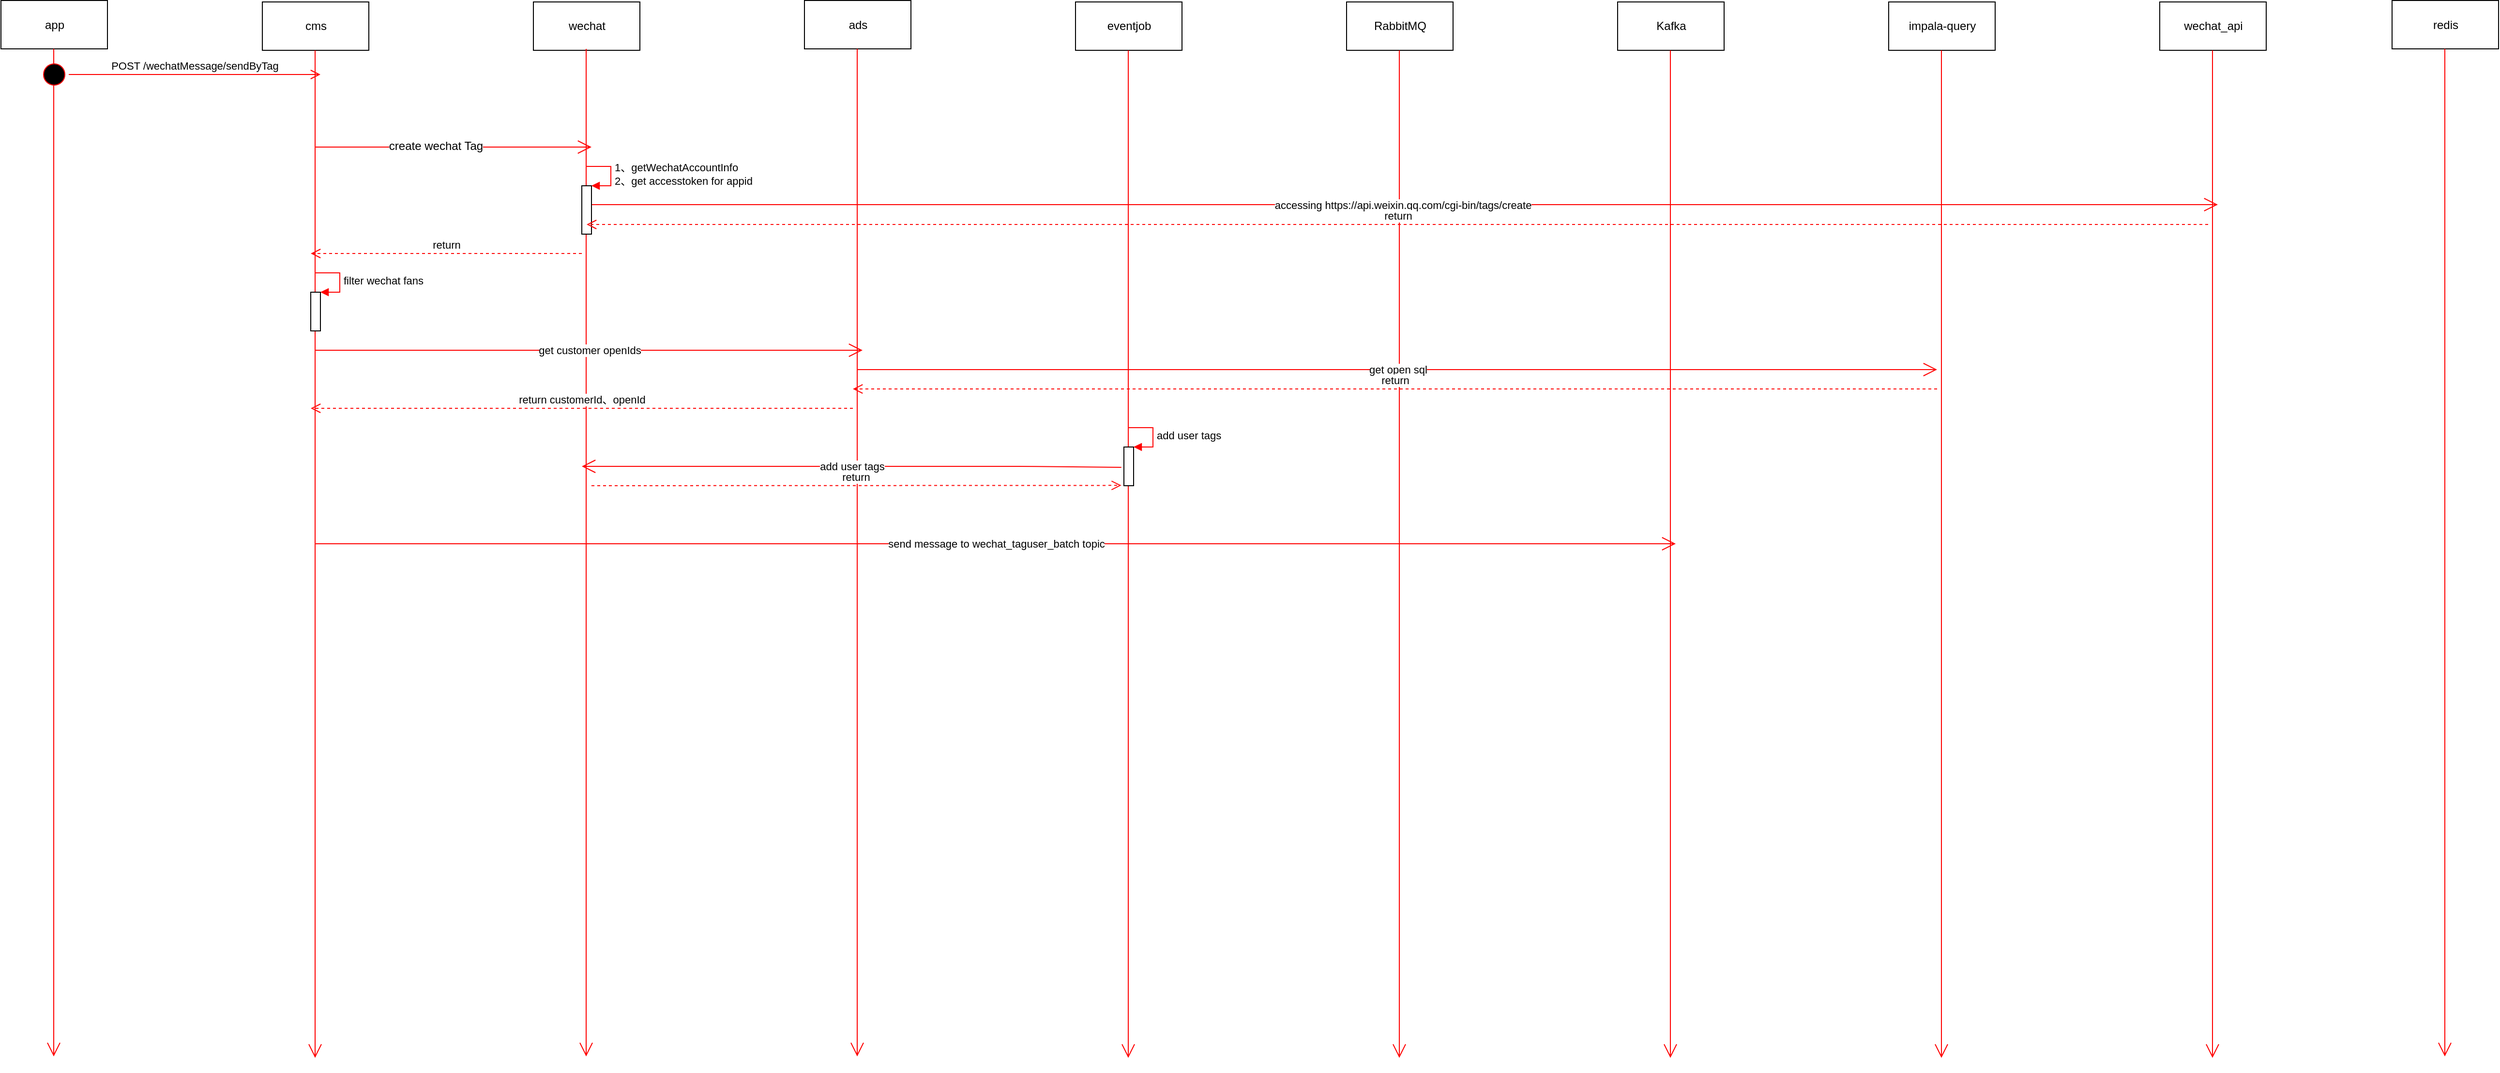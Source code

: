 <mxfile version="10.8.0" type="github"><diagram id="kld86gacnCC5mHnW3oDl" name="Page-1"><mxGraphModel dx="2158" dy="731" grid="1" gridSize="10" guides="1" tooltips="1" connect="1" arrows="1" fold="1" page="1" pageScale="1" pageWidth="827" pageHeight="1169" math="0" shadow="0"><root><mxCell id="0"/><mxCell id="1" parent="0"/><mxCell id="31YIuGjKy6aS0G4yxsBq-1" value="cms" style="html=1;" parent="1" vertex="1"><mxGeometry x="40" y="40" width="110" height="50" as="geometry"/></mxCell><mxCell id="31YIuGjKy6aS0G4yxsBq-2" value="" style="endArrow=open;endFill=1;endSize=12;html=1;strokeColor=#FF0000;" parent="1" edge="1"><mxGeometry width="160" relative="1" as="geometry"><mxPoint x="94.5" y="90" as="sourcePoint"/><mxPoint x="94.5" y="1131.333" as="targetPoint"/></mxGeometry></mxCell><mxCell id="31YIuGjKy6aS0G4yxsBq-3" value="wechat" style="html=1;" parent="1" vertex="1"><mxGeometry x="320" y="40" width="110" height="50" as="geometry"/></mxCell><mxCell id="31YIuGjKy6aS0G4yxsBq-4" value="" style="endArrow=open;endFill=1;endSize=12;html=1;strokeColor=#FF0000;" parent="1" edge="1"><mxGeometry width="160" relative="1" as="geometry"><mxPoint x="374.5" y="88.5" as="sourcePoint"/><mxPoint x="374.5" y="1129.833" as="targetPoint"/></mxGeometry></mxCell><mxCell id="31YIuGjKy6aS0G4yxsBq-5" value="ads" style="html=1;" parent="1" vertex="1"><mxGeometry x="600" y="38.5" width="110" height="50" as="geometry"/></mxCell><mxCell id="31YIuGjKy6aS0G4yxsBq-6" value="" style="endArrow=open;endFill=1;endSize=12;html=1;strokeColor=#FF0000;" parent="1" edge="1"><mxGeometry width="160" relative="1" as="geometry"><mxPoint x="654.5" y="88.5" as="sourcePoint"/><mxPoint x="654.5" y="1129.833" as="targetPoint"/></mxGeometry></mxCell><mxCell id="31YIuGjKy6aS0G4yxsBq-7" value="eventjob" style="html=1;" parent="1" vertex="1"><mxGeometry x="880" y="40" width="110" height="50" as="geometry"/></mxCell><mxCell id="31YIuGjKy6aS0G4yxsBq-8" value="" style="endArrow=open;endFill=1;endSize=12;html=1;strokeColor=#FF0000;" parent="1" edge="1"><mxGeometry width="160" relative="1" as="geometry"><mxPoint x="934.5" y="90" as="sourcePoint"/><mxPoint x="934.5" y="1131.333" as="targetPoint"/></mxGeometry></mxCell><mxCell id="31YIuGjKy6aS0G4yxsBq-9" value="RabbitMQ" style="html=1;" parent="1" vertex="1"><mxGeometry x="1160" y="40" width="110" height="50" as="geometry"/></mxCell><mxCell id="31YIuGjKy6aS0G4yxsBq-10" value="" style="endArrow=open;endFill=1;endSize=12;html=1;strokeColor=#FF0000;" parent="1" edge="1"><mxGeometry width="160" relative="1" as="geometry"><mxPoint x="1214.5" y="90" as="sourcePoint"/><mxPoint x="1214.5" y="1131.333" as="targetPoint"/></mxGeometry></mxCell><mxCell id="31YIuGjKy6aS0G4yxsBq-11" value="Kafka" style="html=1;" parent="1" vertex="1"><mxGeometry x="1440" y="40" width="110" height="50" as="geometry"/></mxCell><mxCell id="31YIuGjKy6aS0G4yxsBq-12" value="" style="endArrow=open;endFill=1;endSize=12;html=1;strokeColor=#FF0000;" parent="1" edge="1"><mxGeometry width="160" relative="1" as="geometry"><mxPoint x="1494.5" y="90" as="sourcePoint"/><mxPoint x="1494.5" y="1131.333" as="targetPoint"/></mxGeometry></mxCell><mxCell id="FS5D8sme2POOOL8eFFUt-1" value="impala-query" style="html=1;" vertex="1" parent="1"><mxGeometry x="1720" y="40" width="110" height="50" as="geometry"/></mxCell><mxCell id="FS5D8sme2POOOL8eFFUt-2" value="" style="endArrow=open;endFill=1;endSize=12;html=1;strokeColor=#FF0000;" edge="1" parent="1"><mxGeometry width="160" relative="1" as="geometry"><mxPoint x="1774.5" y="90" as="sourcePoint"/><mxPoint x="1774.5" y="1131.333" as="targetPoint"/></mxGeometry></mxCell><mxCell id="FS5D8sme2POOOL8eFFUt-9" value="" style="endArrow=open;endFill=1;endSize=12;html=1;strokeColor=#FF0000;" edge="1" parent="1"><mxGeometry width="160" relative="1" as="geometry"><mxPoint x="95" y="190" as="sourcePoint"/><mxPoint x="380" y="190" as="targetPoint"/></mxGeometry></mxCell><mxCell id="FS5D8sme2POOOL8eFFUt-10" value="&lt;span&gt;create wechat Tag&lt;/span&gt;" style="text;html=1;resizable=0;points=[];align=center;verticalAlign=middle;labelBackgroundColor=#ffffff;" vertex="1" connectable="0" parent="FS5D8sme2POOOL8eFFUt-9"><mxGeometry x="-0.13" y="1" relative="1" as="geometry"><mxPoint as="offset"/></mxGeometry></mxCell><mxCell id="FS5D8sme2POOOL8eFFUt-11" value="wechat_api" style="html=1;" vertex="1" parent="1"><mxGeometry x="2000" y="40" width="110" height="50" as="geometry"/></mxCell><mxCell id="FS5D8sme2POOOL8eFFUt-12" value="" style="endArrow=open;endFill=1;endSize=12;html=1;strokeColor=#FF0000;" edge="1" parent="1"><mxGeometry width="160" relative="1" as="geometry"><mxPoint x="2054.5" y="90" as="sourcePoint"/><mxPoint x="2054.5" y="1131.333" as="targetPoint"/></mxGeometry></mxCell><mxCell id="FS5D8sme2POOOL8eFFUt-13" value="&lt;span&gt;accessing https://api.weixin.qq.com/cgi-bin/tags/create&lt;/span&gt;" style="endArrow=open;endFill=1;endSize=12;html=1;strokeColor=#FF0000;" edge="1" parent="1"><mxGeometry width="160" relative="1" as="geometry"><mxPoint x="375" y="249.5" as="sourcePoint"/><mxPoint x="2060" y="249.5" as="targetPoint"/></mxGeometry></mxCell><mxCell id="FS5D8sme2POOOL8eFFUt-14" value="" style="html=1;points=[];perimeter=orthogonalPerimeter;" vertex="1" parent="1"><mxGeometry x="370" y="230" width="10" height="50" as="geometry"/></mxCell><mxCell id="FS5D8sme2POOOL8eFFUt-15" value="1、&lt;span&gt;getWechatAccountInfo&lt;/span&gt;&lt;br&gt;2、get accesstoken for appid" style="edgeStyle=orthogonalEdgeStyle;html=1;align=left;spacingLeft=2;endArrow=block;rounded=0;entryX=1;entryY=0;strokeColor=#FF0000;" edge="1" target="FS5D8sme2POOOL8eFFUt-14" parent="1"><mxGeometry relative="1" as="geometry"><mxPoint x="375" y="210" as="sourcePoint"/><Array as="points"><mxPoint x="400" y="210"/></Array></mxGeometry></mxCell><mxCell id="FS5D8sme2POOOL8eFFUt-17" value="return" style="html=1;verticalAlign=bottom;endArrow=open;dashed=1;endSize=8;strokeColor=#FF0000;" edge="1" parent="1"><mxGeometry relative="1" as="geometry"><mxPoint x="2050" y="270" as="sourcePoint"/><mxPoint x="375" y="270" as="targetPoint"/><Array as="points"><mxPoint x="430" y="270"/></Array></mxGeometry></mxCell><mxCell id="FS5D8sme2POOOL8eFFUt-18" value="return" style="html=1;verticalAlign=bottom;endArrow=open;dashed=1;endSize=8;strokeColor=#FF0000;" edge="1" parent="1"><mxGeometry relative="1" as="geometry"><mxPoint x="370" y="300" as="sourcePoint"/><mxPoint x="90" y="300" as="targetPoint"/></mxGeometry></mxCell><mxCell id="FS5D8sme2POOOL8eFFUt-19" value="app" style="html=1;" vertex="1" parent="1"><mxGeometry x="-230" y="38.5" width="110" height="50" as="geometry"/></mxCell><mxCell id="FS5D8sme2POOOL8eFFUt-20" value="" style="endArrow=open;endFill=1;endSize=12;html=1;strokeColor=#FF0000;" edge="1" parent="1"><mxGeometry width="160" relative="1" as="geometry"><mxPoint x="-175.5" y="88.5" as="sourcePoint"/><mxPoint x="-175.5" y="1129.833" as="targetPoint"/></mxGeometry></mxCell><mxCell id="FS5D8sme2POOOL8eFFUt-25" value="" style="ellipse;html=1;shape=startState;fillColor=#000000;strokeColor=#ff0000;" vertex="1" parent="1"><mxGeometry x="-190" y="100" width="30" height="30" as="geometry"/></mxCell><mxCell id="FS5D8sme2POOOL8eFFUt-26" value="&lt;span&gt;POST /wechatMessage/sendByTag&lt;/span&gt;" style="edgeStyle=orthogonalEdgeStyle;html=1;verticalAlign=bottom;endArrow=open;endSize=8;strokeColor=#ff0000;" edge="1" source="FS5D8sme2POOOL8eFFUt-25" parent="1"><mxGeometry relative="1" as="geometry"><mxPoint x="100" y="115" as="targetPoint"/><Array as="points"><mxPoint x="-150" y="115"/><mxPoint x="-150" y="115"/></Array></mxGeometry></mxCell><mxCell id="FS5D8sme2POOOL8eFFUt-29" value="" style="html=1;points=[];perimeter=orthogonalPerimeter;" vertex="1" parent="1"><mxGeometry x="90" y="340" width="10" height="40" as="geometry"/></mxCell><mxCell id="FS5D8sme2POOOL8eFFUt-30" value="filter wechat fans" style="edgeStyle=orthogonalEdgeStyle;html=1;align=left;spacingLeft=2;endArrow=block;rounded=0;entryX=1;entryY=0;strokeColor=#FF0000;" edge="1" target="FS5D8sme2POOOL8eFFUt-29" parent="1"><mxGeometry relative="1" as="geometry"><mxPoint x="95" y="320" as="sourcePoint"/><Array as="points"><mxPoint x="120" y="320"/></Array></mxGeometry></mxCell><mxCell id="FS5D8sme2POOOL8eFFUt-31" value="get customer openIds" style="endArrow=open;endFill=1;endSize=12;html=1;strokeColor=#FF0000;" edge="1" parent="1"><mxGeometry width="160" relative="1" as="geometry"><mxPoint x="95" y="400" as="sourcePoint"/><mxPoint x="660" y="400" as="targetPoint"/></mxGeometry></mxCell><mxCell id="FS5D8sme2POOOL8eFFUt-33" value="redis" style="html=1;" vertex="1" parent="1"><mxGeometry x="2240" y="38.5" width="110" height="50" as="geometry"/></mxCell><mxCell id="FS5D8sme2POOOL8eFFUt-34" value="" style="endArrow=open;endFill=1;endSize=12;html=1;strokeColor=#FF0000;" edge="1" parent="1"><mxGeometry width="160" relative="1" as="geometry"><mxPoint x="2294.5" y="88.5" as="sourcePoint"/><mxPoint x="2294.5" y="1129.833" as="targetPoint"/></mxGeometry></mxCell><mxCell id="FS5D8sme2POOOL8eFFUt-38" value="get open sql" style="endArrow=open;endFill=1;endSize=12;html=1;strokeColor=#FF0000;" edge="1" parent="1"><mxGeometry width="160" relative="1" as="geometry"><mxPoint x="655" y="420" as="sourcePoint"/><mxPoint x="1770" y="420" as="targetPoint"/></mxGeometry></mxCell><mxCell id="FS5D8sme2POOOL8eFFUt-39" value="return" style="html=1;verticalAlign=bottom;endArrow=open;dashed=1;endSize=8;strokeColor=#FF0000;" edge="1" parent="1"><mxGeometry relative="1" as="geometry"><mxPoint x="1770" y="440" as="sourcePoint"/><mxPoint x="650" y="440" as="targetPoint"/></mxGeometry></mxCell><mxCell id="FS5D8sme2POOOL8eFFUt-40" value="return customerId、openId" style="html=1;verticalAlign=bottom;endArrow=open;dashed=1;endSize=8;strokeColor=#FF0000;" edge="1" parent="1"><mxGeometry relative="1" as="geometry"><mxPoint x="650" y="460" as="sourcePoint"/><mxPoint x="90" y="460" as="targetPoint"/></mxGeometry></mxCell><mxCell id="FS5D8sme2POOOL8eFFUt-42" value="send message to&amp;nbsp;&lt;span&gt;wechat_taguser_batch topic&lt;/span&gt;" style="endArrow=open;endFill=1;endSize=12;html=1;strokeColor=#FF0000;" edge="1" parent="1"><mxGeometry width="160" relative="1" as="geometry"><mxPoint x="95" y="600" as="sourcePoint"/><mxPoint x="1500" y="600" as="targetPoint"/></mxGeometry></mxCell><mxCell id="FS5D8sme2POOOL8eFFUt-43" value="" style="html=1;points=[];perimeter=orthogonalPerimeter;" vertex="1" parent="1"><mxGeometry x="930" y="500" width="10" height="40" as="geometry"/></mxCell><mxCell id="FS5D8sme2POOOL8eFFUt-44" value="add user tags" style="edgeStyle=orthogonalEdgeStyle;html=1;align=left;spacingLeft=2;endArrow=block;rounded=0;entryX=1;entryY=0;strokeColor=#FF0000;" edge="1" target="FS5D8sme2POOOL8eFFUt-43" parent="1"><mxGeometry relative="1" as="geometry"><mxPoint x="935" y="480" as="sourcePoint"/><Array as="points"><mxPoint x="960" y="480"/></Array></mxGeometry></mxCell><mxCell id="FS5D8sme2POOOL8eFFUt-45" value="add user tags" style="endArrow=open;endFill=1;endSize=12;html=1;strokeColor=#FF0000;exitX=-0.267;exitY=0.525;exitDx=0;exitDy=0;exitPerimeter=0;" edge="1" parent="1" source="FS5D8sme2POOOL8eFFUt-43"><mxGeometry width="160" relative="1" as="geometry"><mxPoint x="770" y="520" as="sourcePoint"/><mxPoint x="370" y="520" as="targetPoint"/><Array as="points"><mxPoint x="830" y="520"/></Array></mxGeometry></mxCell><mxCell id="FS5D8sme2POOOL8eFFUt-46" value="return" style="html=1;verticalAlign=bottom;endArrow=open;dashed=1;endSize=8;strokeColor=#FF0000;entryX=-0.267;entryY=0.992;entryDx=0;entryDy=0;entryPerimeter=0;" edge="1" parent="1" target="FS5D8sme2POOOL8eFFUt-43"><mxGeometry relative="1" as="geometry"><mxPoint x="380" y="540" as="sourcePoint"/><mxPoint x="370" y="540" as="targetPoint"/></mxGeometry></mxCell></root></mxGraphModel></diagram></mxfile>
